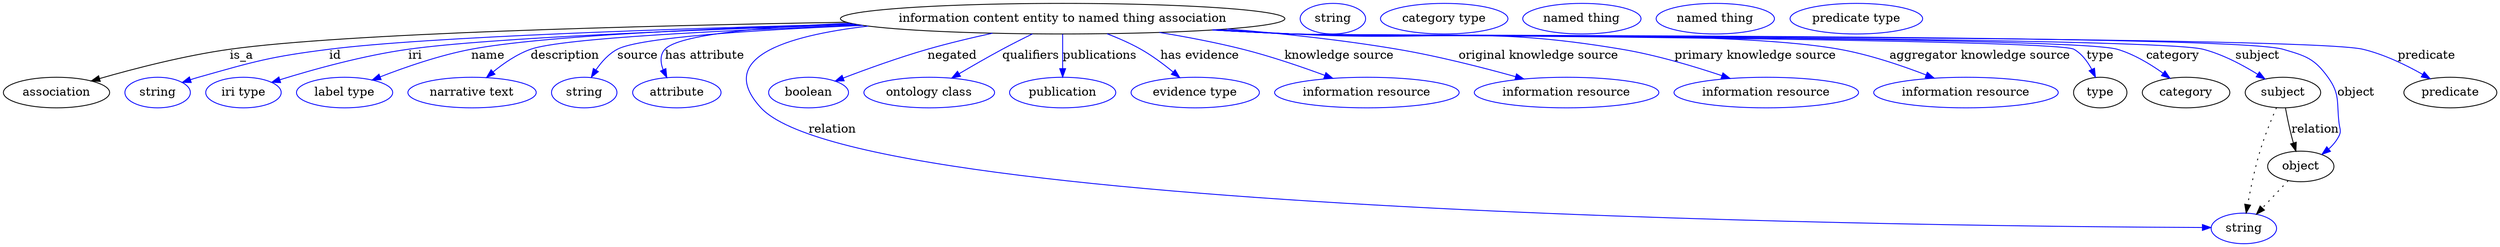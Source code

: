 digraph {
	graph [bb="0,0,2932,283"];
	node [label="\N"];
	"information content entity to named thing association"	[height=0.5,
		label="information content entity to named thing association",
		pos="1244.4,265",
		width=7.2577];
	association	[height=0.5,
		pos="62.394,178",
		width=1.7332];
	"information content entity to named thing association" -> association	[label=is_a,
		lp="280.39,221.5",
		pos="e,103.33,191.66 990.32,260.79 748.04,256.67 400.76,247.67 266.39,229 213.34,221.63 154.01,206.25 113.07,194.49"];
	id	[color=blue,
		height=0.5,
		label=string,
		pos="181.39,178",
		width=1.0652];
	"information content entity to named thing association" -> id	[color=blue,
		label=id,
		lp="390.39,221.5",
		pos="e,210.39,189.95 999.49,258.69 787.68,253.24 498,243.5 383.39,229 313.95,220.21 296.75,215.06 229.39,196 226.29,195.12 223.09,194.15 \
219.9,193.12",
		style=solid];
	iri	[color=blue,
		height=0.5,
		label="iri type",
		pos="282.39,178",
		width=1.2277];
	"information content entity to named thing association" -> iri	[color=blue,
		label=iri,
		lp="484.39,221.5",
		pos="e,315.57,190.04 1004.3,257.88 817.67,252.22 574.64,242.62 476.39,229 423.58,221.68 364.45,205.2 325.51,193.15",
		style=solid];
	name	[color=blue,
		height=0.5,
		label="label type",
		pos="401.39,178",
		width=1.5707];
	"information content entity to named thing association" -> name	[color=blue,
		label=name,
		lp="570.39,221.5",
		pos="e,433.84,192.77 999.35,258.69 834.93,253.78 633.74,244.78 550.39,229 513.3,221.98 472.78,207.94 443.37,196.52",
		style=solid];
	description	[color=blue,
		height=0.5,
		label="narrative text",
		pos="551.39,178",
		width=2.0943];
	"information content entity to named thing association" -> description	[color=blue,
		label=description,
		lp="660.89,221.5",
		pos="e,568.48,195.73 1008.8,257.17 847.7,251.41 656.98,242 620.39,229 604.31,223.28 588.71,212.56 576.42,202.51",
		style=solid];
	source	[color=blue,
		height=0.5,
		label=string,
		pos="683.39,178",
		width=1.0652];
	"information content entity to named thing association" -> source	[color=blue,
		label=source,
		lp="745.39,221.5",
		pos="e,691.45,196.04 1009,257.14 882.67,251.88 747.51,243.06 721.39,229 711.21,223.52 702.94,213.99 696.75,204.71",
		style=solid];
	"has attribute"	[color=blue,
		height=0.5,
		label=attribute,
		pos="791.39,178",
		width=1.4443];
	"information content entity to named thing association" -> "has attribute"	[color=blue,
		label="has attribute",
		lp="824.39,221.5",
		pos="e,779.55,195.74 994.85,259.65 892.29,255.22 793.55,246.41 777.39,229 771.34,222.47 772.04,213.53 775.19,205.02",
		style=solid];
	relation	[color=blue,
		height=0.5,
		label=string,
		pos="2634.4,18",
		width=1.0652];
	"information content entity to named thing association" -> relation	[color=blue,
		label=relation,
		lp="974.39,134.5",
		pos="e,2596,19.065 1016.4,256.17 918.08,244.66 836.49,218.44 890.39,160 1008.5,31.928 2315.7,20.165 2585.8,19.103",
		style=solid];
	negated	[color=blue,
		height=0.5,
		label=boolean,
		pos="946.39,178",
		width=1.2999];
	"information content entity to named thing association" -> negated	[color=blue,
		label=negated,
		lp="1114.4,221.5",
		pos="e,977.48,191.48 1161.8,247.92 1137,242.55 1110,236.09 1085.4,229 1051.8,219.31 1014.6,205.77 987.14,195.22",
		style=solid];
	qualifiers	[color=blue,
		height=0.5,
		label="ontology class",
		pos="1087.4,178",
		width=2.1304];
	"information content entity to named thing association" -> qualifiers	[color=blue,
		label=qualifiers,
		lp="1206.9,221.5",
		pos="e,1113.9,195.02 1208.8,247.03 1197.4,241.45 1184.8,235.11 1173.4,229 1156.5,219.92 1138,209.3 1122.6,200.19",
		style=solid];
	publications	[color=blue,
		height=0.5,
		label=publication,
		pos="1244.4,178",
		width=1.7332];
	"information content entity to named thing association" -> publications	[color=blue,
		label=publications,
		lp="1288.4,221.5",
		pos="e,1244.4,196.18 1244.4,246.8 1244.4,235.16 1244.4,219.55 1244.4,206.24",
		style=solid];
	"has evidence"	[color=blue,
		height=0.5,
		label="evidence type",
		pos="1400.4,178",
		width=2.0943];
	"information content entity to named thing association" -> "has evidence"	[color=blue,
		label="has evidence",
		lp="1405.9,221.5",
		pos="e,1382.1,195.69 1296.7,247.2 1310,242.09 1324,235.97 1336.4,229 1349.7,221.48 1363.3,211.34 1374.5,202.15",
		style=solid];
	"knowledge source"	[color=blue,
		height=0.5,
		label="information resource",
		pos="1602.4,178",
		width=3.015];
	"information content entity to named thing association" -> "knowledge source"	[color=blue,
		label="knowledge source",
		lp="1569.9,221.5",
		pos="e,1562.3,194.73 1358.2,248.79 1390.2,243.55 1424.8,236.95 1456.4,229 1489,220.77 1524.8,208.57 1552.8,198.28",
		style=solid];
	"original knowledge source"	[color=blue,
		height=0.5,
		label="information resource",
		pos="1837.4,178",
		width=3.015];
	"information content entity to named thing association" -> "original knowledge source"	[color=blue,
		label="original knowledge source",
		lp="1804.4,221.5",
		pos="e,1787.1,193.96 1438.1,252.9 1502.1,247.61 1573.6,239.95 1638.4,229 1685.7,221.01 1738.2,207.6 1777.5,196.68",
		style=solid];
	"primary knowledge source"	[color=blue,
		height=0.5,
		label="information resource",
		pos="2072.4,178",
		width=3.015];
	"information content entity to named thing association" -> "primary knowledge source"	[color=blue,
		label="primary knowledge source",
		lp="2059.4,221.5",
		pos="e,2029.7,194.64 1427.3,252.12 1456.8,250.33 1486.9,248.56 1515.4,247 1687.3,237.61 1732.6,257.5 1902.4,229 1942.7,222.23 1987,209.02 \
2020.2,197.88",
		style=solid];
	"aggregator knowledge source"	[color=blue,
		height=0.5,
		label="information resource",
		pos="2307.4,178",
		width=3.015];
	"information content entity to named thing association" -> "aggregator knowledge source"	[color=blue,
		label="aggregator knowledge source",
		lp="2323.9,221.5",
		pos="e,2269.9,195.02 1423.6,251.88 1454.2,250.06 1485.7,248.35 1515.4,247 1658.2,240.52 2017.7,254.01 2158.4,229 2193.5,222.76 2231.6,\
209.85 2260.5,198.72",
		style=solid];
	type	[height=0.5,
		pos="2465.4,178",
		width=0.86659];
	"information content entity to named thing association" -> type	[color=blue,
		label=type,
		lp="2465.4,221.5",
		pos="e,2459.7,196.14 1421.8,251.77 1453,249.94 1485.1,248.24 1515.4,247 1540.9,245.95 2412.2,241.64 2434.4,229 2443.6,223.75 2450.5,214.52 \
2455.3,205.41",
		style=solid];
	category	[height=0.5,
		pos="2566.4,178",
		width=1.4263];
	"information content entity to named thing association" -> category	[color=blue,
		label=category,
		lp="2550.9,221.5",
		pos="e,2547.5,194.75 1421.8,251.74 1453,249.91 1485.1,248.23 1515.4,247 1569.2,244.81 2433.7,244.19 2485.4,229 2504.9,223.27 2524.3,211.53 \
2539.3,200.85",
		style=solid];
	subject	[height=0.5,
		pos="2680.4,178",
		width=1.2277];
	"information content entity to named thing association" -> subject	[color=blue,
		label=subject,
		lp="2650.4,221.5",
		pos="e,2659.2,194.05 1421.5,251.72 1452.7,249.89 1485,248.21 1515.4,247 1574.9,244.64 2528.8,243.89 2586.4,229 2609.3,223.09 2632.7,210.63 \
2650.5,199.63",
		style=solid];
	object	[height=0.5,
		pos="2701.4,91",
		width=1.0832];
	"information content entity to named thing association" -> object	[color=blue,
		label=object,
		lp="2766.4,178",
		pos="e,2726.3,105.25 1421.1,251.71 1452.5,249.87 1484.9,248.19 1515.4,247 1580.1,244.47 2618.3,247.27 2680.4,229 2707,221.17 2717.2,218.5 \
2733.4,196 2747.8,175.98 2743.5,166.51 2746.4,142 2747.2,135.38 2749.3,132.99 2746.4,127 2743.5,121.17 2739.2,116.02 2734.3,111.6",
		style=solid];
	predicate	[height=0.5,
		pos="2877.4,178",
		width=1.5165];
	"information content entity to named thing association" -> predicate	[color=blue,
		label=predicate,
		lp="2849.4,221.5",
		pos="e,2853.6,194.32 1420.7,251.7 1452.2,249.85 1484.8,248.18 1515.4,247 1585.3,244.31 2706.3,245.16 2774.4,229 2799.3,223.09 2825.2,\
210.5 2844.7,199.43",
		style=solid];
	association_type	[color=blue,
		height=0.5,
		label=string,
		pos="1562.4,265",
		width=1.0652];
	association_category	[color=blue,
		height=0.5,
		label="category type",
		pos="1693.4,265",
		width=2.0762];
	subject -> relation	[pos="e,2637.1,36.136 2672.8,160.24 2666.9,146.64 2658.8,126.88 2653.4,109 2647.1,88.265 2642.2,64.241 2638.9,46.231",
		style=dotted];
	subject -> object	[label=relation,
		lp="2718.4,134.5",
		pos="e,2695.7,108.98 2683.4,159.77 2685.2,150.09 2687.6,137.8 2690.4,127 2691.1,124.32 2691.9,121.53 2692.7,118.76"];
	"information content entity to named thing association_subject"	[color=blue,
		height=0.5,
		label="named thing",
		pos="1855.4,265",
		width=1.9318];
	object -> relation	[pos="e,2649.2,34.713 2686.5,74.243 2677.6,64.775 2666.1,52.56 2656.1,42.024",
		style=dotted];
	"information content entity to named thing association_object"	[color=blue,
		height=0.5,
		label="named thing",
		pos="2012.4,265",
		width=1.9318];
	"information content entity to named thing association_predicate"	[color=blue,
		height=0.5,
		label="predicate type",
		pos="2178.4,265",
		width=2.1665];
}
